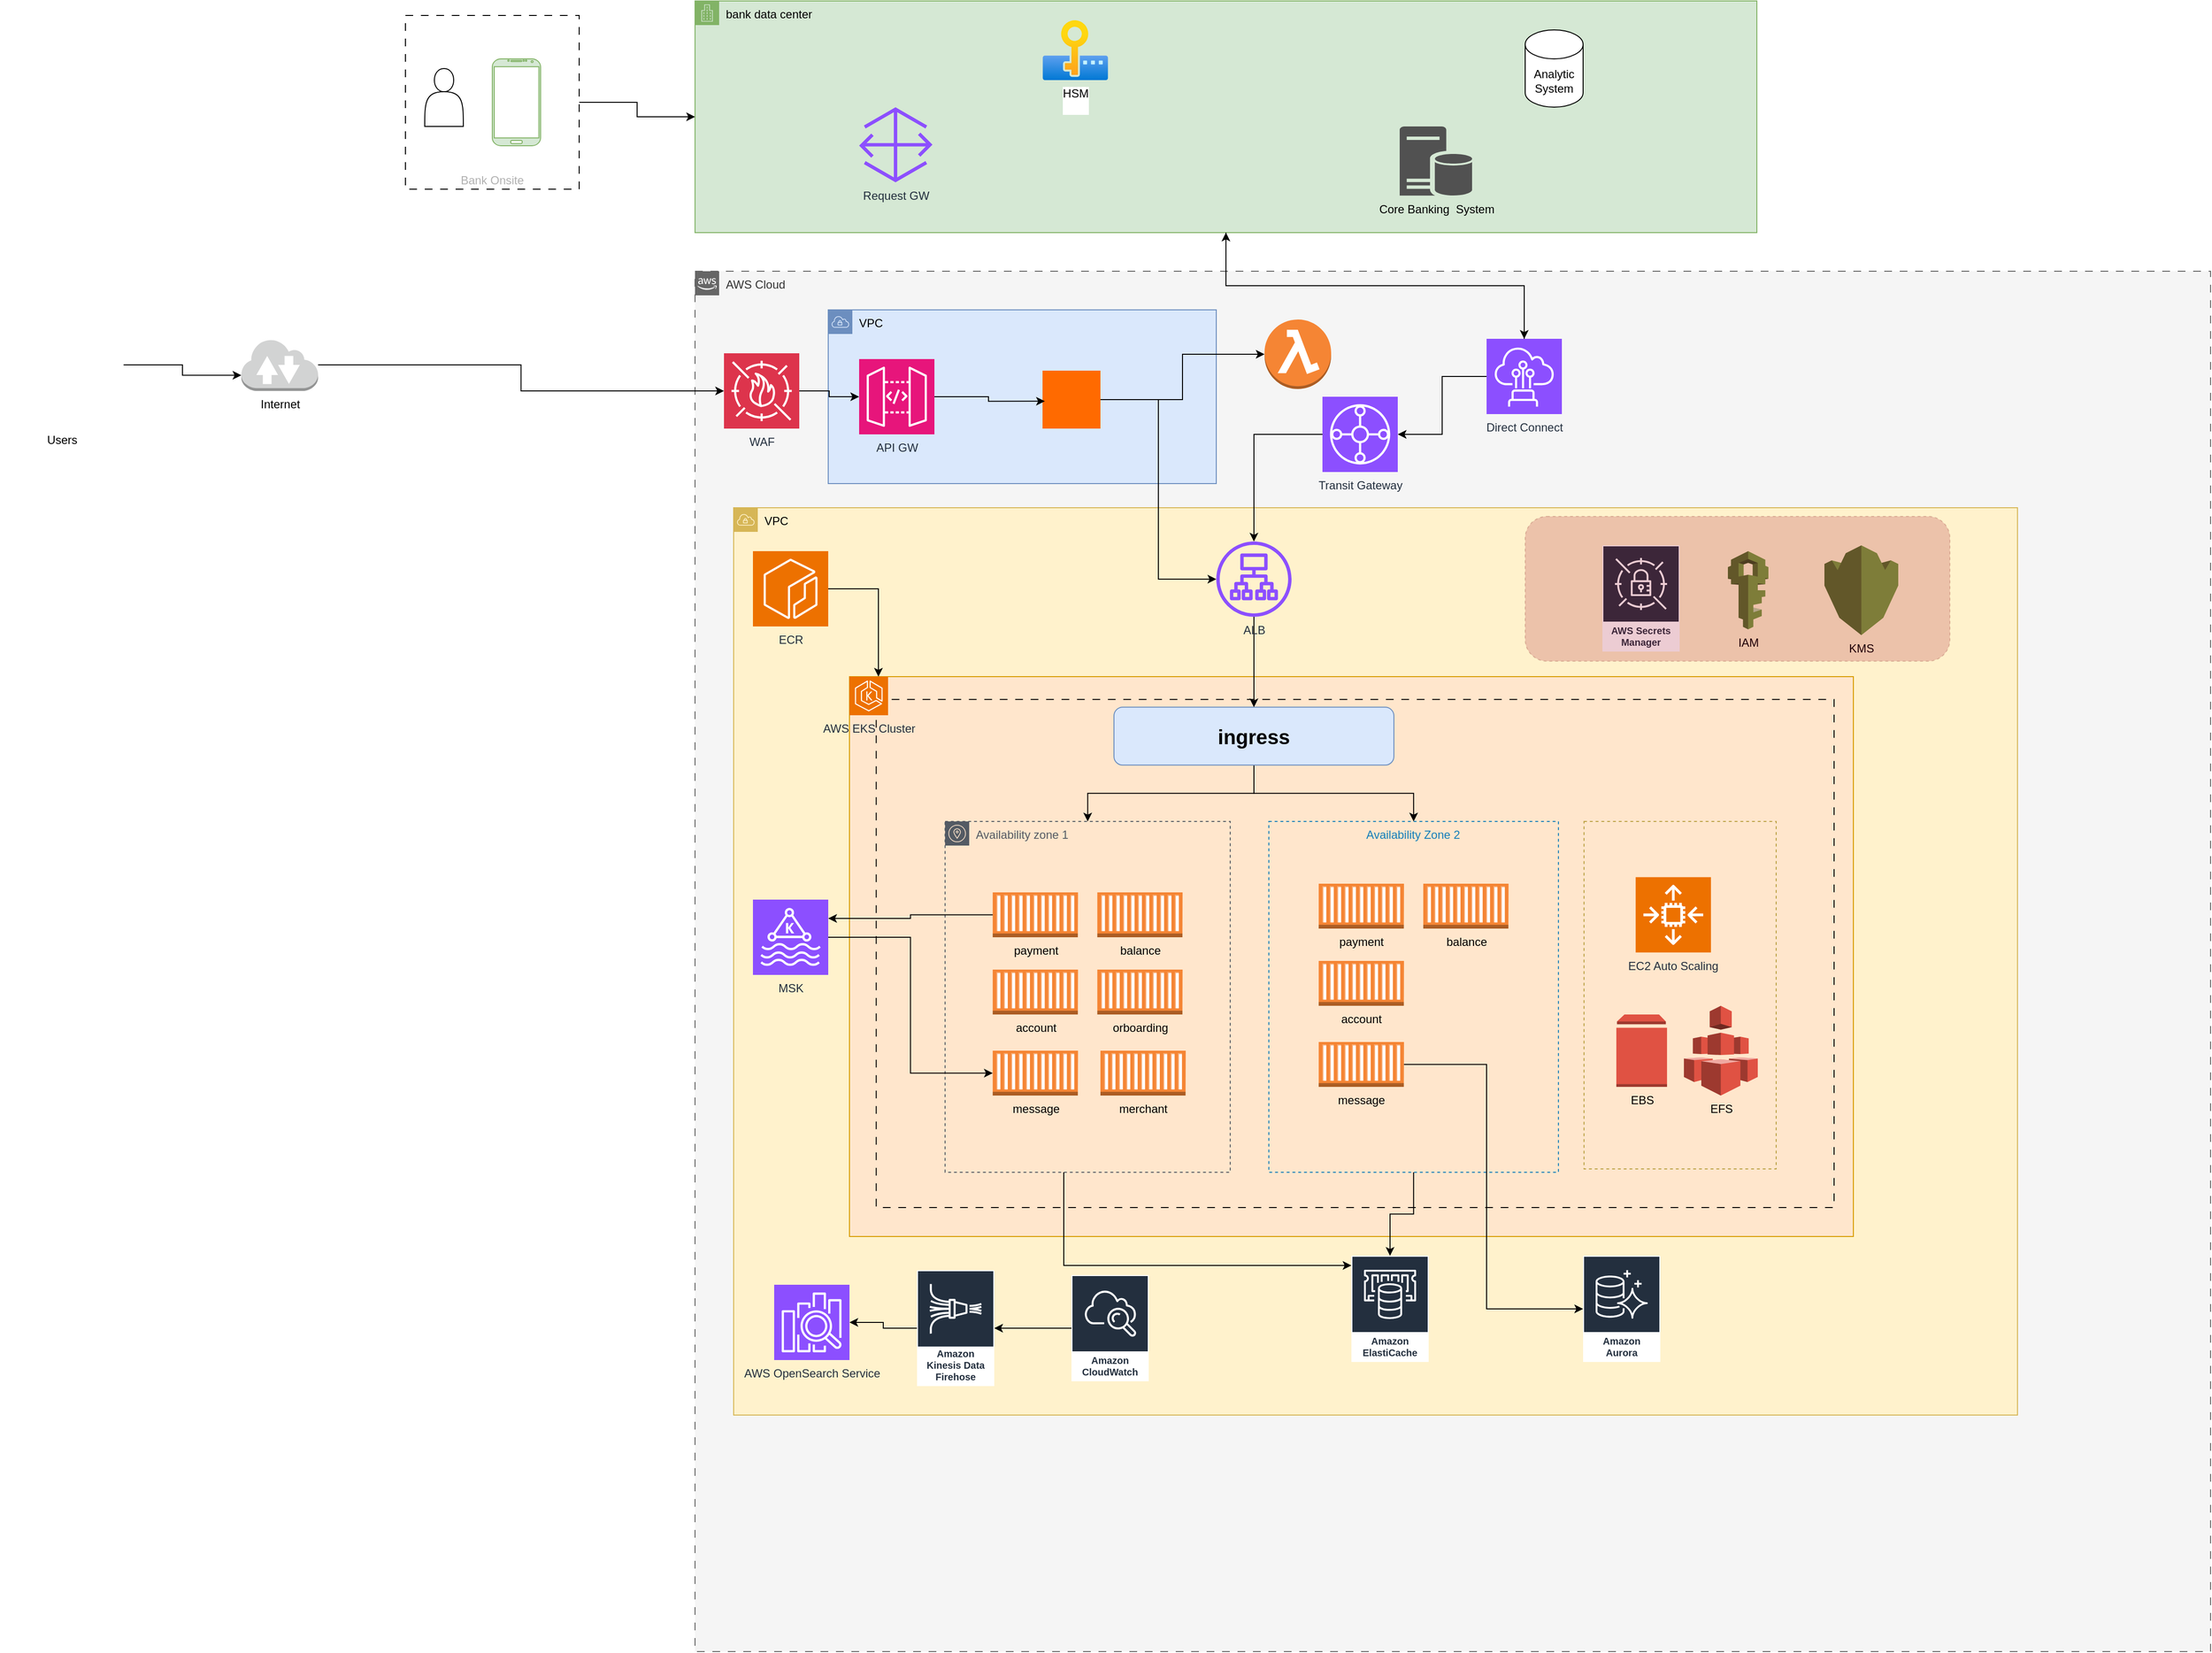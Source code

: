<mxfile version="28.0.1">
  <diagram name="Page-1" id="eckuNXWOP7MNdlhbaDIQ">
    <mxGraphModel dx="2700" dy="2202" grid="1" gridSize="10" guides="1" tooltips="1" connect="1" arrows="1" fold="1" page="1" pageScale="1" pageWidth="850" pageHeight="1100" math="0" shadow="0">
      <root>
        <mxCell id="0" />
        <mxCell id="1" parent="0" />
        <mxCell id="aVW-M8XnfOwhoePV5vjM-1" value="AWS Cloud" style="points=[[0,0],[0.25,0],[0.5,0],[0.75,0],[1,0],[1,0.25],[1,0.5],[1,0.75],[1,1],[0.75,1],[0.5,1],[0.25,1],[0,1],[0,0.75],[0,0.5],[0,0.25]];outlineConnect=0;html=1;whiteSpace=wrap;fontSize=12;fontStyle=0;container=1;pointerEvents=0;collapsible=0;recursiveResize=0;shape=mxgraph.aws4.group;grIcon=mxgraph.aws4.group_aws_cloud_alt;strokeColor=#666666;fillColor=#f5f5f5;verticalAlign=top;align=left;spacingLeft=30;dashed=1;dashPattern=8 8;fontColor=#333333;" parent="1" vertex="1">
          <mxGeometry x="120" y="150" width="1570" height="1430" as="geometry" />
        </mxCell>
        <mxCell id="aVW-M8XnfOwhoePV5vjM-20" value="VPC" style="sketch=0;outlineConnect=0;html=1;whiteSpace=wrap;fontSize=12;fontStyle=0;shape=mxgraph.aws4.group;grIcon=mxgraph.aws4.group_vpc;strokeColor=#d6b656;fillColor=#fff2cc;verticalAlign=top;align=left;spacingLeft=30;dashed=0;" parent="aVW-M8XnfOwhoePV5vjM-1" vertex="1">
          <mxGeometry x="40" y="245" width="1330" height="940" as="geometry" />
        </mxCell>
        <mxCell id="aVW-M8XnfOwhoePV5vjM-22" style="edgeStyle=orthogonalEdgeStyle;rounded=0;orthogonalLoop=1;jettySize=auto;html=1;" parent="aVW-M8XnfOwhoePV5vjM-1" source="aVW-M8XnfOwhoePV5vjM-21" target="aVW-M8XnfOwhoePV5vjM-29" edge="1">
          <mxGeometry relative="1" as="geometry" />
        </mxCell>
        <mxCell id="aVW-M8XnfOwhoePV5vjM-21" value="Transit Gateway" style="sketch=0;points=[[0,0,0],[0.25,0,0],[0.5,0,0],[0.75,0,0],[1,0,0],[0,1,0],[0.25,1,0],[0.5,1,0],[0.75,1,0],[1,1,0],[0,0.25,0],[0,0.5,0],[0,0.75,0],[1,0.25,0],[1,0.5,0],[1,0.75,0]];outlineConnect=0;fontColor=#232F3E;fillColor=#8C4FFF;strokeColor=#ffffff;dashed=0;verticalLabelPosition=bottom;verticalAlign=top;align=center;html=1;fontSize=12;fontStyle=0;aspect=fixed;shape=mxgraph.aws4.resourceIcon;resIcon=mxgraph.aws4.transit_gateway;" parent="aVW-M8XnfOwhoePV5vjM-1" vertex="1">
          <mxGeometry x="650" y="130" width="78" height="78" as="geometry" />
        </mxCell>
        <mxCell id="aVW-M8XnfOwhoePV5vjM-24" style="edgeStyle=orthogonalEdgeStyle;rounded=0;orthogonalLoop=1;jettySize=auto;html=1;" parent="aVW-M8XnfOwhoePV5vjM-1" source="aVW-M8XnfOwhoePV5vjM-23" target="aVW-M8XnfOwhoePV5vjM-21" edge="1">
          <mxGeometry relative="1" as="geometry" />
        </mxCell>
        <mxCell id="aVW-M8XnfOwhoePV5vjM-23" value="Direct Connect" style="sketch=0;points=[[0,0,0],[0.25,0,0],[0.5,0,0],[0.75,0,0],[1,0,0],[0,1,0],[0.25,1,0],[0.5,1,0],[0.75,1,0],[1,1,0],[0,0.25,0],[0,0.5,0],[0,0.75,0],[1,0.25,0],[1,0.5,0],[1,0.75,0]];outlineConnect=0;fontColor=#232F3E;fillColor=#8C4FFF;strokeColor=#ffffff;dashed=0;verticalLabelPosition=bottom;verticalAlign=top;align=center;html=1;fontSize=12;fontStyle=0;aspect=fixed;shape=mxgraph.aws4.resourceIcon;resIcon=mxgraph.aws4.direct_connect;" parent="aVW-M8XnfOwhoePV5vjM-1" vertex="1">
          <mxGeometry x="820" y="70" width="78" height="78" as="geometry" />
        </mxCell>
        <mxCell id="aVW-M8XnfOwhoePV5vjM-28" value="" style="group;fillColor=#ffe6cc;strokeColor=#d79b00;fontStyle=1" parent="aVW-M8XnfOwhoePV5vjM-1" vertex="1" connectable="0">
          <mxGeometry x="160" y="420" width="1040" height="580" as="geometry" />
        </mxCell>
        <mxCell id="aVW-M8XnfOwhoePV5vjM-26" value="" style="rounded=0;whiteSpace=wrap;html=1;dashed=1;dashPattern=8 8;gradientColor=none;fillColor=none;" parent="aVW-M8XnfOwhoePV5vjM-28" vertex="1">
          <mxGeometry x="27.72" y="23.67" width="992.28" height="526.33" as="geometry" />
        </mxCell>
        <mxCell id="aVW-M8XnfOwhoePV5vjM-27" value="AWS EKS Cluster" style="sketch=0;points=[[0,0,0],[0.25,0,0],[0.5,0,0],[0.75,0,0],[1,0,0],[0,1,0],[0.25,1,0],[0.5,1,0],[0.75,1,0],[1,1,0],[0,0.25,0],[0,0.5,0],[0,0.75,0],[1,0.25,0],[1,0.5,0],[1,0.75,0]];outlineConnect=0;fontColor=#232F3E;fillColor=#ED7100;strokeColor=#ffffff;dashed=0;verticalLabelPosition=bottom;verticalAlign=top;align=center;html=1;fontSize=12;fontStyle=0;aspect=fixed;shape=mxgraph.aws4.resourceIcon;resIcon=mxgraph.aws4.eks;" parent="aVW-M8XnfOwhoePV5vjM-28" vertex="1">
          <mxGeometry width="40" height="40" as="geometry" />
        </mxCell>
        <mxCell id="aVW-M8XnfOwhoePV5vjM-30" value="Availability zone 1" style="sketch=0;outlineConnect=0;gradientColor=none;html=1;whiteSpace=wrap;fontSize=12;fontStyle=0;shape=mxgraph.aws4.group;grIcon=mxgraph.aws4.group_availability_zone;strokeColor=#545B64;fillColor=none;verticalAlign=top;align=left;spacingLeft=30;fontColor=#545B64;dashed=1;" parent="aVW-M8XnfOwhoePV5vjM-28" vertex="1">
          <mxGeometry x="99.06" y="150" width="295.38" height="363.45" as="geometry" />
        </mxCell>
        <mxCell id="aVW-M8XnfOwhoePV5vjM-31" value="Availability Zone 2" style="fillColor=none;strokeColor=#147EBA;dashed=1;verticalAlign=top;fontStyle=0;fontColor=#147EBA;whiteSpace=wrap;html=1;" parent="aVW-M8XnfOwhoePV5vjM-28" vertex="1">
          <mxGeometry x="434.44" y="150" width="300" height="363.45" as="geometry" />
        </mxCell>
        <mxCell id="aVW-M8XnfOwhoePV5vjM-33" value="" style="fillColor=none;strokeColor=#BAA042;dashed=1;verticalAlign=top;fontStyle=0;fontColor=#147EBA;whiteSpace=wrap;html=1;" parent="aVW-M8XnfOwhoePV5vjM-28" vertex="1">
          <mxGeometry x="760.94" y="150" width="199.06" height="360" as="geometry" />
        </mxCell>
        <mxCell id="aVW-M8XnfOwhoePV5vjM-53" style="edgeStyle=orthogonalEdgeStyle;rounded=0;orthogonalLoop=1;jettySize=auto;html=1;" parent="aVW-M8XnfOwhoePV5vjM-28" source="aVW-M8XnfOwhoePV5vjM-34" target="aVW-M8XnfOwhoePV5vjM-30" edge="1">
          <mxGeometry relative="1" as="geometry" />
        </mxCell>
        <mxCell id="aVW-M8XnfOwhoePV5vjM-54" style="edgeStyle=orthogonalEdgeStyle;rounded=0;orthogonalLoop=1;jettySize=auto;html=1;entryX=0.5;entryY=0;entryDx=0;entryDy=0;" parent="aVW-M8XnfOwhoePV5vjM-28" source="aVW-M8XnfOwhoePV5vjM-34" target="aVW-M8XnfOwhoePV5vjM-31" edge="1">
          <mxGeometry relative="1" as="geometry" />
        </mxCell>
        <mxCell id="aVW-M8XnfOwhoePV5vjM-34" value="&lt;font style=&quot;font-size: 21px;&quot;&gt;ingress&lt;/font&gt;" style="rounded=1;whiteSpace=wrap;html=1;fillColor=#dae8fc;strokeColor=#6c8ebf;fontStyle=1" parent="aVW-M8XnfOwhoePV5vjM-28" vertex="1">
          <mxGeometry x="274" y="31.66" width="290" height="60" as="geometry" />
        </mxCell>
        <mxCell id="aVW-M8XnfOwhoePV5vjM-35" value="EC2 Auto Scaling" style="sketch=0;points=[[0,0,0],[0.25,0,0],[0.5,0,0],[0.75,0,0],[1,0,0],[0,1,0],[0.25,1,0],[0.5,1,0],[0.75,1,0],[1,1,0],[0,0.25,0],[0,0.5,0],[0,0.75,0],[1,0.25,0],[1,0.5,0],[1,0.75,0]];outlineConnect=0;fontColor=#232F3E;fillColor=#ED7100;strokeColor=#ffffff;dashed=0;verticalLabelPosition=bottom;verticalAlign=top;align=center;html=1;fontSize=12;fontStyle=0;aspect=fixed;shape=mxgraph.aws4.resourceIcon;resIcon=mxgraph.aws4.auto_scaling2;" parent="aVW-M8XnfOwhoePV5vjM-28" vertex="1">
          <mxGeometry x="814.44" y="207.75" width="78" height="78" as="geometry" />
        </mxCell>
        <mxCell id="aVW-M8XnfOwhoePV5vjM-36" value="EBS" style="outlineConnect=0;dashed=0;verticalLabelPosition=bottom;verticalAlign=top;align=center;html=1;shape=mxgraph.aws3.volume;fillColor=#E05243;gradientColor=none;" parent="aVW-M8XnfOwhoePV5vjM-28" vertex="1">
          <mxGeometry x="794.44" y="350" width="52.5" height="75" as="geometry" />
        </mxCell>
        <mxCell id="aVW-M8XnfOwhoePV5vjM-37" value="EFS" style="outlineConnect=0;dashed=0;verticalLabelPosition=bottom;verticalAlign=top;align=center;html=1;shape=mxgraph.aws3.efs;fillColor=#E05243;gradientColor=none;" parent="aVW-M8XnfOwhoePV5vjM-28" vertex="1">
          <mxGeometry x="864.44" y="341" width="76.5" height="93" as="geometry" />
        </mxCell>
        <mxCell id="aVW-M8XnfOwhoePV5vjM-41" value="payment" style="outlineConnect=0;dashed=0;verticalLabelPosition=bottom;verticalAlign=top;align=center;html=1;shape=mxgraph.aws3.ec2_compute_container;fillColor=#F58534;gradientColor=none;" parent="aVW-M8XnfOwhoePV5vjM-28" vertex="1">
          <mxGeometry x="148.41" y="223.5" width="88.34" height="46.5" as="geometry" />
        </mxCell>
        <mxCell id="aVW-M8XnfOwhoePV5vjM-42" value="balance" style="outlineConnect=0;dashed=0;verticalLabelPosition=bottom;verticalAlign=top;align=center;html=1;shape=mxgraph.aws3.ec2_compute_container;fillColor=#F58534;gradientColor=none;" parent="aVW-M8XnfOwhoePV5vjM-28" vertex="1">
          <mxGeometry x="256.75" y="223.5" width="88.34" height="46.5" as="geometry" />
        </mxCell>
        <mxCell id="aVW-M8XnfOwhoePV5vjM-43" value="account" style="outlineConnect=0;dashed=0;verticalLabelPosition=bottom;verticalAlign=top;align=center;html=1;shape=mxgraph.aws3.ec2_compute_container;fillColor=#F58534;gradientColor=none;" parent="aVW-M8XnfOwhoePV5vjM-28" vertex="1">
          <mxGeometry x="148.41" y="303.5" width="88.34" height="46.5" as="geometry" />
        </mxCell>
        <mxCell id="aVW-M8XnfOwhoePV5vjM-44" value="message" style="outlineConnect=0;dashed=0;verticalLabelPosition=bottom;verticalAlign=top;align=center;html=1;shape=mxgraph.aws3.ec2_compute_container;fillColor=#F58534;gradientColor=none;" parent="aVW-M8XnfOwhoePV5vjM-28" vertex="1">
          <mxGeometry x="148.41" y="387.5" width="88.34" height="46.5" as="geometry" />
        </mxCell>
        <mxCell id="aVW-M8XnfOwhoePV5vjM-48" value="payment" style="outlineConnect=0;dashed=0;verticalLabelPosition=bottom;verticalAlign=top;align=center;html=1;shape=mxgraph.aws3.ec2_compute_container;fillColor=#F58534;gradientColor=none;" parent="aVW-M8XnfOwhoePV5vjM-28" vertex="1">
          <mxGeometry x="486.1" y="214.5" width="88.34" height="46.5" as="geometry" />
        </mxCell>
        <mxCell id="aVW-M8XnfOwhoePV5vjM-49" value="balance" style="outlineConnect=0;dashed=0;verticalLabelPosition=bottom;verticalAlign=top;align=center;html=1;shape=mxgraph.aws3.ec2_compute_container;fillColor=#F58534;gradientColor=none;" parent="aVW-M8XnfOwhoePV5vjM-28" vertex="1">
          <mxGeometry x="594.44" y="214.5" width="88.34" height="46.5" as="geometry" />
        </mxCell>
        <mxCell id="aVW-M8XnfOwhoePV5vjM-50" value="account" style="outlineConnect=0;dashed=0;verticalLabelPosition=bottom;verticalAlign=top;align=center;html=1;shape=mxgraph.aws3.ec2_compute_container;fillColor=#F58534;gradientColor=none;" parent="aVW-M8XnfOwhoePV5vjM-28" vertex="1">
          <mxGeometry x="486.1" y="294.5" width="88.34" height="46.5" as="geometry" />
        </mxCell>
        <mxCell id="aVW-M8XnfOwhoePV5vjM-51" value="message" style="outlineConnect=0;dashed=0;verticalLabelPosition=bottom;verticalAlign=top;align=center;html=1;shape=mxgraph.aws3.ec2_compute_container;fillColor=#F58534;gradientColor=none;" parent="aVW-M8XnfOwhoePV5vjM-28" vertex="1">
          <mxGeometry x="486.1" y="378.5" width="88.34" height="46.5" as="geometry" />
        </mxCell>
        <mxCell id="aVW-M8XnfOwhoePV5vjM-68" value="orboarding" style="outlineConnect=0;dashed=0;verticalLabelPosition=bottom;verticalAlign=top;align=center;html=1;shape=mxgraph.aws3.ec2_compute_container;fillColor=#F58534;gradientColor=none;" parent="aVW-M8XnfOwhoePV5vjM-28" vertex="1">
          <mxGeometry x="256.75" y="303.5" width="88.34" height="46.5" as="geometry" />
        </mxCell>
        <mxCell id="aVW-M8XnfOwhoePV5vjM-69" value="merchant" style="outlineConnect=0;dashed=0;verticalLabelPosition=bottom;verticalAlign=top;align=center;html=1;shape=mxgraph.aws3.ec2_compute_container;fillColor=#F58534;gradientColor=none;" parent="aVW-M8XnfOwhoePV5vjM-28" vertex="1">
          <mxGeometry x="260" y="387.5" width="88.34" height="46.5" as="geometry" />
        </mxCell>
        <mxCell id="aVW-M8XnfOwhoePV5vjM-52" style="edgeStyle=orthogonalEdgeStyle;rounded=0;orthogonalLoop=1;jettySize=auto;html=1;entryX=0.5;entryY=0;entryDx=0;entryDy=0;" parent="aVW-M8XnfOwhoePV5vjM-1" source="aVW-M8XnfOwhoePV5vjM-29" target="aVW-M8XnfOwhoePV5vjM-34" edge="1">
          <mxGeometry relative="1" as="geometry" />
        </mxCell>
        <mxCell id="aVW-M8XnfOwhoePV5vjM-29" value="ALB" style="sketch=0;outlineConnect=0;fontColor=#232F3E;gradientColor=none;fillColor=#8C4FFF;strokeColor=none;dashed=0;verticalLabelPosition=bottom;verticalAlign=top;align=center;html=1;fontSize=12;fontStyle=0;aspect=fixed;pointerEvents=1;shape=mxgraph.aws4.application_load_balancer;" parent="aVW-M8XnfOwhoePV5vjM-1" vertex="1">
          <mxGeometry x="540" y="280" width="78" height="78" as="geometry" />
        </mxCell>
        <mxCell id="aVW-M8XnfOwhoePV5vjM-45" value="MSK" style="sketch=0;points=[[0,0,0],[0.25,0,0],[0.5,0,0],[0.75,0,0],[1,0,0],[0,1,0],[0.25,1,0],[0.5,1,0],[0.75,1,0],[1,1,0],[0,0.25,0],[0,0.5,0],[0,0.75,0],[1,0.25,0],[1,0.5,0],[1,0.75,0]];outlineConnect=0;fontColor=#232F3E;fillColor=#8C4FFF;strokeColor=#ffffff;dashed=0;verticalLabelPosition=bottom;verticalAlign=top;align=center;html=1;fontSize=12;fontStyle=0;aspect=fixed;shape=mxgraph.aws4.resourceIcon;resIcon=mxgraph.aws4.managed_streaming_for_kafka;" parent="aVW-M8XnfOwhoePV5vjM-1" vertex="1">
          <mxGeometry x="60" y="651" width="78" height="78" as="geometry" />
        </mxCell>
        <mxCell id="aVW-M8XnfOwhoePV5vjM-46" style="edgeStyle=orthogonalEdgeStyle;rounded=0;orthogonalLoop=1;jettySize=auto;html=1;entryX=1;entryY=0.25;entryDx=0;entryDy=0;entryPerimeter=0;" parent="aVW-M8XnfOwhoePV5vjM-1" source="aVW-M8XnfOwhoePV5vjM-41" target="aVW-M8XnfOwhoePV5vjM-45" edge="1">
          <mxGeometry relative="1" as="geometry" />
        </mxCell>
        <mxCell id="aVW-M8XnfOwhoePV5vjM-55" value="Amazon ElastiCache" style="sketch=0;outlineConnect=0;fontColor=#232F3E;gradientColor=none;strokeColor=#ffffff;fillColor=#232F3E;dashed=0;verticalLabelPosition=middle;verticalAlign=bottom;align=center;html=1;whiteSpace=wrap;fontSize=10;fontStyle=1;spacing=3;shape=mxgraph.aws4.productIcon;prIcon=mxgraph.aws4.elasticache;" parent="aVW-M8XnfOwhoePV5vjM-1" vertex="1">
          <mxGeometry x="680" y="1020" width="80" height="110" as="geometry" />
        </mxCell>
        <mxCell id="aVW-M8XnfOwhoePV5vjM-56" style="edgeStyle=orthogonalEdgeStyle;rounded=0;orthogonalLoop=1;jettySize=auto;html=1;" parent="aVW-M8XnfOwhoePV5vjM-1" source="aVW-M8XnfOwhoePV5vjM-30" target="aVW-M8XnfOwhoePV5vjM-55" edge="1">
          <mxGeometry relative="1" as="geometry">
            <Array as="points">
              <mxPoint x="382" y="1030" />
            </Array>
          </mxGeometry>
        </mxCell>
        <mxCell id="aVW-M8XnfOwhoePV5vjM-57" style="edgeStyle=orthogonalEdgeStyle;rounded=0;orthogonalLoop=1;jettySize=auto;html=1;" parent="aVW-M8XnfOwhoePV5vjM-1" source="aVW-M8XnfOwhoePV5vjM-31" target="aVW-M8XnfOwhoePV5vjM-55" edge="1">
          <mxGeometry relative="1" as="geometry" />
        </mxCell>
        <mxCell id="aVW-M8XnfOwhoePV5vjM-58" value="Amazon&#xa;Aurora" style="sketch=0;outlineConnect=0;fontColor=#232F3E;gradientColor=none;strokeColor=#ffffff;fillColor=#232F3E;dashed=0;verticalLabelPosition=middle;verticalAlign=bottom;align=center;html=1;whiteSpace=wrap;fontSize=10;fontStyle=1;spacing=3;shape=mxgraph.aws4.productIcon;prIcon=mxgraph.aws4.aurora;" parent="aVW-M8XnfOwhoePV5vjM-1" vertex="1">
          <mxGeometry x="920" y="1020" width="80" height="110" as="geometry" />
        </mxCell>
        <mxCell id="aVW-M8XnfOwhoePV5vjM-59" style="edgeStyle=orthogonalEdgeStyle;rounded=0;orthogonalLoop=1;jettySize=auto;html=1;" parent="aVW-M8XnfOwhoePV5vjM-1" source="aVW-M8XnfOwhoePV5vjM-51" target="aVW-M8XnfOwhoePV5vjM-58" edge="1">
          <mxGeometry relative="1" as="geometry">
            <Array as="points">
              <mxPoint x="820" y="822" />
              <mxPoint x="820" y="1075" />
            </Array>
          </mxGeometry>
        </mxCell>
        <mxCell id="aVW-M8XnfOwhoePV5vjM-60" style="edgeStyle=orthogonalEdgeStyle;rounded=0;orthogonalLoop=1;jettySize=auto;html=1;entryX=0;entryY=0.5;entryDx=0;entryDy=0;entryPerimeter=0;" parent="aVW-M8XnfOwhoePV5vjM-1" source="aVW-M8XnfOwhoePV5vjM-45" target="aVW-M8XnfOwhoePV5vjM-44" edge="1">
          <mxGeometry relative="1" as="geometry" />
        </mxCell>
        <mxCell id="aVW-M8XnfOwhoePV5vjM-61" value="AWS OpenSearch Service" style="sketch=0;points=[[0,0,0],[0.25,0,0],[0.5,0,0],[0.75,0,0],[1,0,0],[0,1,0],[0.25,1,0],[0.5,1,0],[0.75,1,0],[1,1,0],[0,0.25,0],[0,0.5,0],[0,0.75,0],[1,0.25,0],[1,0.5,0],[1,0.75,0]];outlineConnect=0;fontColor=#232F3E;fillColor=#8C4FFF;strokeColor=#ffffff;dashed=0;verticalLabelPosition=bottom;verticalAlign=top;align=center;html=1;fontSize=12;fontStyle=0;aspect=fixed;shape=mxgraph.aws4.resourceIcon;resIcon=mxgraph.aws4.elasticsearch_service;" parent="aVW-M8XnfOwhoePV5vjM-1" vertex="1">
          <mxGeometry x="82" y="1050" width="78" height="78" as="geometry" />
        </mxCell>
        <mxCell id="aVW-M8XnfOwhoePV5vjM-66" style="edgeStyle=orthogonalEdgeStyle;rounded=0;orthogonalLoop=1;jettySize=auto;html=1;" parent="aVW-M8XnfOwhoePV5vjM-1" source="aVW-M8XnfOwhoePV5vjM-62" target="aVW-M8XnfOwhoePV5vjM-63" edge="1">
          <mxGeometry relative="1" as="geometry" />
        </mxCell>
        <mxCell id="aVW-M8XnfOwhoePV5vjM-62" value="Amazon CloudWatch" style="sketch=0;outlineConnect=0;fontColor=#232F3E;gradientColor=none;strokeColor=#ffffff;fillColor=#232F3E;dashed=0;verticalLabelPosition=middle;verticalAlign=bottom;align=center;html=1;whiteSpace=wrap;fontSize=10;fontStyle=1;spacing=3;shape=mxgraph.aws4.productIcon;prIcon=mxgraph.aws4.cloudwatch;" parent="aVW-M8XnfOwhoePV5vjM-1" vertex="1">
          <mxGeometry x="390" y="1040" width="80" height="110" as="geometry" />
        </mxCell>
        <mxCell id="aVW-M8XnfOwhoePV5vjM-63" value="Amazon Kinesis Data Firehose" style="sketch=0;outlineConnect=0;fontColor=#232F3E;gradientColor=none;strokeColor=#ffffff;fillColor=#232F3E;dashed=0;verticalLabelPosition=middle;verticalAlign=bottom;align=center;html=1;whiteSpace=wrap;fontSize=10;fontStyle=1;spacing=3;shape=mxgraph.aws4.productIcon;prIcon=mxgraph.aws4.kinesis_data_firehose;" parent="aVW-M8XnfOwhoePV5vjM-1" vertex="1">
          <mxGeometry x="230" y="1035" width="80" height="120" as="geometry" />
        </mxCell>
        <mxCell id="aVW-M8XnfOwhoePV5vjM-64" value="ECR" style="sketch=0;points=[[0,0,0],[0.25,0,0],[0.5,0,0],[0.75,0,0],[1,0,0],[0,1,0],[0.25,1,0],[0.5,1,0],[0.75,1,0],[1,1,0],[0,0.25,0],[0,0.5,0],[0,0.75,0],[1,0.25,0],[1,0.5,0],[1,0.75,0]];outlineConnect=0;fontColor=#232F3E;fillColor=#ED7100;strokeColor=#ffffff;dashed=0;verticalLabelPosition=bottom;verticalAlign=top;align=center;html=1;fontSize=12;fontStyle=0;aspect=fixed;shape=mxgraph.aws4.resourceIcon;resIcon=mxgraph.aws4.ecr;" parent="aVW-M8XnfOwhoePV5vjM-1" vertex="1">
          <mxGeometry x="60" y="290" width="78" height="78" as="geometry" />
        </mxCell>
        <mxCell id="aVW-M8XnfOwhoePV5vjM-65" style="edgeStyle=orthogonalEdgeStyle;rounded=0;orthogonalLoop=1;jettySize=auto;html=1;entryX=0.75;entryY=0;entryDx=0;entryDy=0;entryPerimeter=0;" parent="aVW-M8XnfOwhoePV5vjM-1" source="aVW-M8XnfOwhoePV5vjM-64" target="aVW-M8XnfOwhoePV5vjM-27" edge="1">
          <mxGeometry relative="1" as="geometry" />
        </mxCell>
        <mxCell id="aVW-M8XnfOwhoePV5vjM-67" style="edgeStyle=orthogonalEdgeStyle;rounded=0;orthogonalLoop=1;jettySize=auto;html=1;entryX=1;entryY=0.5;entryDx=0;entryDy=0;entryPerimeter=0;" parent="aVW-M8XnfOwhoePV5vjM-1" source="aVW-M8XnfOwhoePV5vjM-63" target="aVW-M8XnfOwhoePV5vjM-61" edge="1">
          <mxGeometry relative="1" as="geometry" />
        </mxCell>
        <mxCell id="aVW-M8XnfOwhoePV5vjM-73" value="WAF" style="sketch=0;points=[[0,0,0],[0.25,0,0],[0.5,0,0],[0.75,0,0],[1,0,0],[0,1,0],[0.25,1,0],[0.5,1,0],[0.75,1,0],[1,1,0],[0,0.25,0],[0,0.5,0],[0,0.75,0],[1,0.25,0],[1,0.5,0],[1,0.75,0]];outlineConnect=0;fontColor=#232F3E;fillColor=#DD344C;strokeColor=#ffffff;dashed=0;verticalLabelPosition=bottom;verticalAlign=top;align=center;html=1;fontSize=12;fontStyle=0;aspect=fixed;shape=mxgraph.aws4.resourceIcon;resIcon=mxgraph.aws4.waf;" parent="aVW-M8XnfOwhoePV5vjM-1" vertex="1">
          <mxGeometry x="30" y="85" width="78" height="78" as="geometry" />
        </mxCell>
        <mxCell id="aVW-M8XnfOwhoePV5vjM-74" value="VPC" style="sketch=0;outlineConnect=0;html=1;whiteSpace=wrap;fontSize=12;fontStyle=0;shape=mxgraph.aws4.group;grIcon=mxgraph.aws4.group_vpc;strokeColor=#6c8ebf;fillColor=#dae8fc;verticalAlign=top;align=left;spacingLeft=30;dashed=0;" parent="aVW-M8XnfOwhoePV5vjM-1" vertex="1">
          <mxGeometry x="138" y="40" width="402" height="180" as="geometry" />
        </mxCell>
        <mxCell id="aVW-M8XnfOwhoePV5vjM-76" value="API GW" style="sketch=0;points=[[0,0,0],[0.25,0,0],[0.5,0,0],[0.75,0,0],[1,0,0],[0,1,0],[0.25,1,0],[0.5,1,0],[0.75,1,0],[1,1,0],[0,0.25,0],[0,0.5,0],[0,0.75,0],[1,0.25,0],[1,0.5,0],[1,0.75,0]];outlineConnect=0;fontColor=#232F3E;fillColor=#E7157B;strokeColor=#ffffff;dashed=0;verticalLabelPosition=bottom;verticalAlign=top;align=center;html=1;fontSize=12;fontStyle=0;aspect=fixed;shape=mxgraph.aws4.resourceIcon;resIcon=mxgraph.aws4.api_gateway;" parent="aVW-M8XnfOwhoePV5vjM-1" vertex="1">
          <mxGeometry x="170" y="91" width="78" height="78" as="geometry" />
        </mxCell>
        <mxCell id="aVW-M8XnfOwhoePV5vjM-77" value="KMS" style="outlineConnect=0;dashed=0;verticalLabelPosition=bottom;verticalAlign=top;align=center;html=1;shape=mxgraph.aws3.kms;fillColor=#759C3E;gradientColor=none;" parent="aVW-M8XnfOwhoePV5vjM-1" vertex="1">
          <mxGeometry x="1170" y="284" width="76.5" height="93" as="geometry" />
        </mxCell>
        <mxCell id="aVW-M8XnfOwhoePV5vjM-78" value="IAM" style="outlineConnect=0;dashed=0;verticalLabelPosition=bottom;verticalAlign=top;align=center;html=1;shape=mxgraph.aws3.iam;fillColor=#759C3E;gradientColor=none;" parent="aVW-M8XnfOwhoePV5vjM-1" vertex="1">
          <mxGeometry x="1070" y="290" width="42" height="81" as="geometry" />
        </mxCell>
        <mxCell id="aVW-M8XnfOwhoePV5vjM-79" value="AWS Secrets Manager" style="sketch=0;outlineConnect=0;fontColor=#232F3E;gradientColor=none;strokeColor=#ffffff;fillColor=#232F3E;dashed=0;verticalLabelPosition=middle;verticalAlign=bottom;align=center;html=1;whiteSpace=wrap;fontSize=10;fontStyle=1;spacing=3;shape=mxgraph.aws4.productIcon;prIcon=mxgraph.aws4.secrets_manager;" parent="aVW-M8XnfOwhoePV5vjM-1" vertex="1">
          <mxGeometry x="940" y="284" width="80" height="110" as="geometry" />
        </mxCell>
        <mxCell id="aVW-M8XnfOwhoePV5vjM-80" value="" style="rounded=1;whiteSpace=wrap;html=1;fillColor=#a20025;dashed=1;strokeColor=#6F0000;opacity=20;fontColor=#ffffff;" parent="aVW-M8XnfOwhoePV5vjM-1" vertex="1">
          <mxGeometry x="860" y="254" width="440" height="150" as="geometry" />
        </mxCell>
        <mxCell id="aVW-M8XnfOwhoePV5vjM-89" style="edgeStyle=orthogonalEdgeStyle;rounded=0;orthogonalLoop=1;jettySize=auto;html=1;" parent="aVW-M8XnfOwhoePV5vjM-1" source="aVW-M8XnfOwhoePV5vjM-83" target="aVW-M8XnfOwhoePV5vjM-29" edge="1">
          <mxGeometry relative="1" as="geometry">
            <Array as="points">
              <mxPoint x="480" y="133" />
              <mxPoint x="480" y="319" />
            </Array>
          </mxGeometry>
        </mxCell>
        <mxCell id="aVW-M8XnfOwhoePV5vjM-91" style="edgeStyle=orthogonalEdgeStyle;rounded=0;orthogonalLoop=1;jettySize=auto;html=1;" parent="aVW-M8XnfOwhoePV5vjM-1" source="aVW-M8XnfOwhoePV5vjM-83" target="aVW-M8XnfOwhoePV5vjM-90" edge="1">
          <mxGeometry relative="1" as="geometry" />
        </mxCell>
        <mxCell id="aVW-M8XnfOwhoePV5vjM-83" value="" style="points=[];aspect=fixed;html=1;align=center;shadow=0;dashed=0;fillColor=#FF6A00;strokeColor=none;shape=mxgraph.alibaba_cloud.nlb_network_load_balancer_02;" parent="aVW-M8XnfOwhoePV5vjM-1" vertex="1">
          <mxGeometry x="360" y="103" width="60" height="60" as="geometry" />
        </mxCell>
        <mxCell id="aVW-M8XnfOwhoePV5vjM-88" style="edgeStyle=orthogonalEdgeStyle;rounded=0;orthogonalLoop=1;jettySize=auto;html=1;entryX=0.04;entryY=0.528;entryDx=0;entryDy=0;entryPerimeter=0;" parent="aVW-M8XnfOwhoePV5vjM-1" source="aVW-M8XnfOwhoePV5vjM-76" target="aVW-M8XnfOwhoePV5vjM-83" edge="1">
          <mxGeometry relative="1" as="geometry" />
        </mxCell>
        <mxCell id="aVW-M8XnfOwhoePV5vjM-90" value="" style="outlineConnect=0;dashed=0;verticalLabelPosition=bottom;verticalAlign=top;align=center;html=1;shape=mxgraph.aws3.lambda_function;fillColor=#F58534;gradientColor=none;" parent="aVW-M8XnfOwhoePV5vjM-1" vertex="1">
          <mxGeometry x="590" y="50" width="69" height="72" as="geometry" />
        </mxCell>
        <mxCell id="aVW-M8XnfOwhoePV5vjM-92" style="edgeStyle=orthogonalEdgeStyle;rounded=0;orthogonalLoop=1;jettySize=auto;html=1;entryX=0;entryY=0.5;entryDx=0;entryDy=0;entryPerimeter=0;" parent="aVW-M8XnfOwhoePV5vjM-1" source="aVW-M8XnfOwhoePV5vjM-73" target="aVW-M8XnfOwhoePV5vjM-76" edge="1">
          <mxGeometry relative="1" as="geometry" />
        </mxCell>
        <mxCell id="aVW-M8XnfOwhoePV5vjM-9" value="bank data center" style="points=[[0,0],[0.25,0],[0.5,0],[0.75,0],[1,0],[1,0.25],[1,0.5],[1,0.75],[1,1],[0.75,1],[0.5,1],[0.25,1],[0,1],[0,0.75],[0,0.5],[0,0.25]];outlineConnect=0;html=1;whiteSpace=wrap;fontSize=12;fontStyle=0;container=1;pointerEvents=0;collapsible=0;recursiveResize=0;shape=mxgraph.aws4.group;grIcon=mxgraph.aws4.group_corporate_data_center;strokeColor=#82b366;fillColor=#d5e8d4;verticalAlign=top;align=left;spacingLeft=30;dashed=0;" parent="1" vertex="1">
          <mxGeometry x="120" y="-130" width="1100" height="240" as="geometry" />
        </mxCell>
        <mxCell id="aVW-M8XnfOwhoePV5vjM-13" value="Request GW" style="sketch=0;outlineConnect=0;fontColor=#232F3E;gradientColor=none;fillColor=#8C4FFF;strokeColor=none;dashed=0;verticalLabelPosition=bottom;verticalAlign=top;align=center;html=1;fontSize=12;fontStyle=0;aspect=fixed;pointerEvents=1;shape=mxgraph.aws4.gateway;" parent="aVW-M8XnfOwhoePV5vjM-9" vertex="1">
          <mxGeometry x="170" y="110" width="76" height="78" as="geometry" />
        </mxCell>
        <mxCell id="aVW-M8XnfOwhoePV5vjM-15" value="HSM&lt;div&gt;&lt;br&gt;&lt;/div&gt;" style="image;aspect=fixed;html=1;points=[];align=center;fontSize=12;image=img/lib/azure2/other/Dedicated_HSM.svg;" parent="aVW-M8XnfOwhoePV5vjM-9" vertex="1">
          <mxGeometry x="360" y="20" width="68" height="62" as="geometry" />
        </mxCell>
        <mxCell id="aVW-M8XnfOwhoePV5vjM-16" value="Core Banking&amp;nbsp; System" style="sketch=0;pointerEvents=1;shadow=0;dashed=0;html=1;strokeColor=none;labelPosition=center;verticalLabelPosition=bottom;verticalAlign=top;align=center;fillColor=#515151;shape=mxgraph.mscae.enterprise.database_server" parent="aVW-M8XnfOwhoePV5vjM-9" vertex="1">
          <mxGeometry x="730" y="130" width="75" height="72" as="geometry" />
        </mxCell>
        <mxCell id="aVW-M8XnfOwhoePV5vjM-18" value="Analytic System" style="shape=cylinder3;whiteSpace=wrap;html=1;boundedLbl=1;backgroundOutline=1;size=15;" parent="aVW-M8XnfOwhoePV5vjM-9" vertex="1">
          <mxGeometry x="860" y="30" width="60" height="80" as="geometry" />
        </mxCell>
        <mxCell id="aVW-M8XnfOwhoePV5vjM-19" style="edgeStyle=orthogonalEdgeStyle;rounded=0;orthogonalLoop=1;jettySize=auto;html=1;" parent="1" source="aVW-M8XnfOwhoePV5vjM-10" target="aVW-M8XnfOwhoePV5vjM-9" edge="1">
          <mxGeometry relative="1" as="geometry" />
        </mxCell>
        <mxCell id="aVW-M8XnfOwhoePV5vjM-10" value="Bank Onsite" style="whiteSpace=wrap;html=1;aspect=fixed;textOpacity=30;dashed=1;dashPattern=8 8;verticalAlign=bottom;" parent="1" vertex="1">
          <mxGeometry x="-180" y="-115" width="180" height="180" as="geometry" />
        </mxCell>
        <mxCell id="aVW-M8XnfOwhoePV5vjM-11" value="" style="verticalLabelPosition=bottom;verticalAlign=top;html=1;shadow=0;dashed=0;strokeWidth=1;shape=mxgraph.android.phone2;strokeColor=#82b366;fillColor=#d5e8d4;" parent="1" vertex="1">
          <mxGeometry x="-90" y="-70" width="50" height="90" as="geometry" />
        </mxCell>
        <mxCell id="aVW-M8XnfOwhoePV5vjM-12" value="" style="shape=image;html=1;verticalAlign=top;verticalLabelPosition=bottom;labelBackgroundColor=#ffffff;imageAspect=0;aspect=fixed;image=https://cdn2.iconfinder.com/data/icons/boxicons-solid-vol-1/24/bxs-bank-128.png" parent="1" vertex="1">
          <mxGeometry x="-180" y="-130" width="40" height="40" as="geometry" />
        </mxCell>
        <mxCell id="aVW-M8XnfOwhoePV5vjM-14" value="" style="shape=actor;whiteSpace=wrap;html=1;" parent="1" vertex="1">
          <mxGeometry x="-160" y="-60" width="40" height="60" as="geometry" />
        </mxCell>
        <mxCell id="aVW-M8XnfOwhoePV5vjM-25" style="edgeStyle=orthogonalEdgeStyle;rounded=0;orthogonalLoop=1;jettySize=auto;html=1;entryX=0.5;entryY=0;entryDx=0;entryDy=0;entryPerimeter=0;" parent="1" source="aVW-M8XnfOwhoePV5vjM-9" target="aVW-M8XnfOwhoePV5vjM-23" edge="1">
          <mxGeometry relative="1" as="geometry" />
        </mxCell>
        <mxCell id="aVW-M8XnfOwhoePV5vjM-70" value="Users" style="shape=image;html=1;verticalAlign=top;verticalLabelPosition=bottom;labelBackgroundColor=#ffffff;imageAspect=0;aspect=fixed;image=https://cdn0.iconfinder.com/data/icons/devices-42/512/Normal_LCD-128.png" parent="1" vertex="1">
          <mxGeometry x="-600" y="183" width="128" height="128" as="geometry" />
        </mxCell>
        <mxCell id="aVW-M8XnfOwhoePV5vjM-71" value="Internet" style="outlineConnect=0;dashed=0;verticalLabelPosition=bottom;verticalAlign=top;align=center;html=1;shape=mxgraph.aws3.internet_2;fillColor=#D2D3D3;gradientColor=none;" parent="1" vertex="1">
          <mxGeometry x="-350" y="220" width="79.5" height="54" as="geometry" />
        </mxCell>
        <mxCell id="aVW-M8XnfOwhoePV5vjM-72" style="edgeStyle=orthogonalEdgeStyle;rounded=0;orthogonalLoop=1;jettySize=auto;html=1;entryX=0;entryY=0.7;entryDx=0;entryDy=0;entryPerimeter=0;" parent="1" source="aVW-M8XnfOwhoePV5vjM-70" target="aVW-M8XnfOwhoePV5vjM-71" edge="1">
          <mxGeometry relative="1" as="geometry" />
        </mxCell>
        <mxCell id="aVW-M8XnfOwhoePV5vjM-75" style="edgeStyle=orthogonalEdgeStyle;rounded=0;orthogonalLoop=1;jettySize=auto;html=1;entryX=0;entryY=0.5;entryDx=0;entryDy=0;entryPerimeter=0;" parent="1" source="aVW-M8XnfOwhoePV5vjM-71" target="aVW-M8XnfOwhoePV5vjM-73" edge="1">
          <mxGeometry relative="1" as="geometry" />
        </mxCell>
        <mxCell id="AzxmfGKQlnz2-YDa-GOf-1" style="edgeStyle=orthogonalEdgeStyle;rounded=0;orthogonalLoop=1;jettySize=auto;html=1;" edge="1" parent="1" source="aVW-M8XnfOwhoePV5vjM-23" target="aVW-M8XnfOwhoePV5vjM-9">
          <mxGeometry relative="1" as="geometry" />
        </mxCell>
      </root>
    </mxGraphModel>
  </diagram>
</mxfile>
